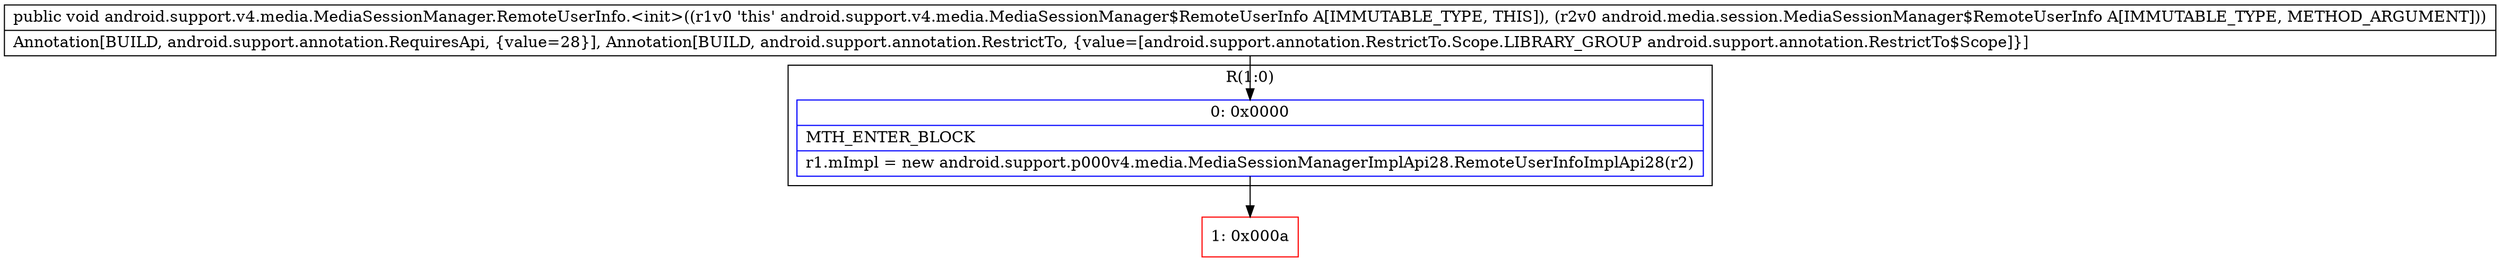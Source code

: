 digraph "CFG forandroid.support.v4.media.MediaSessionManager.RemoteUserInfo.\<init\>(Landroid\/media\/session\/MediaSessionManager$RemoteUserInfo;)V" {
subgraph cluster_Region_600572284 {
label = "R(1:0)";
node [shape=record,color=blue];
Node_0 [shape=record,label="{0\:\ 0x0000|MTH_ENTER_BLOCK\l|r1.mImpl = new android.support.p000v4.media.MediaSessionManagerImplApi28.RemoteUserInfoImplApi28(r2)\l}"];
}
Node_1 [shape=record,color=red,label="{1\:\ 0x000a}"];
MethodNode[shape=record,label="{public void android.support.v4.media.MediaSessionManager.RemoteUserInfo.\<init\>((r1v0 'this' android.support.v4.media.MediaSessionManager$RemoteUserInfo A[IMMUTABLE_TYPE, THIS]), (r2v0 android.media.session.MediaSessionManager$RemoteUserInfo A[IMMUTABLE_TYPE, METHOD_ARGUMENT]))  | Annotation[BUILD, android.support.annotation.RequiresApi, \{value=28\}], Annotation[BUILD, android.support.annotation.RestrictTo, \{value=[android.support.annotation.RestrictTo.Scope.LIBRARY_GROUP android.support.annotation.RestrictTo$Scope]\}]\l}"];
MethodNode -> Node_0;
Node_0 -> Node_1;
}

